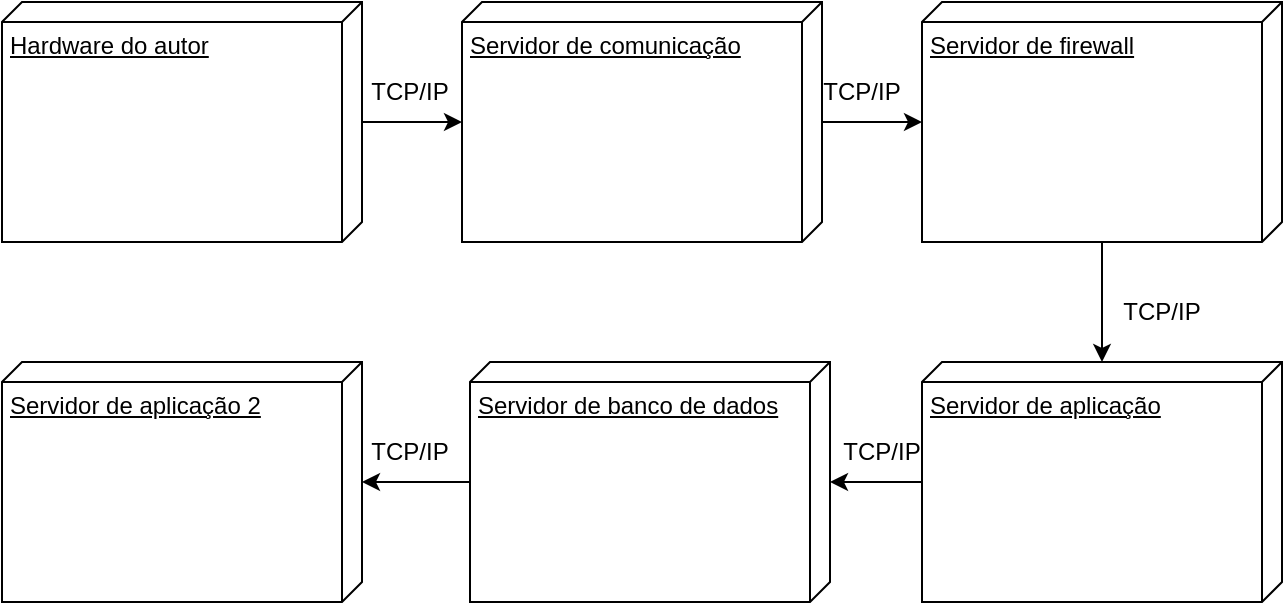 <mxfile version="23.1.6" type="github">
  <diagram name="Página-1" id="Nf-V9pZXrHt6NvwvRVjA">
    <mxGraphModel dx="794" dy="510" grid="1" gridSize="10" guides="1" tooltips="1" connect="1" arrows="1" fold="1" page="1" pageScale="1" pageWidth="827" pageHeight="1169" math="0" shadow="0">
      <root>
        <mxCell id="0" />
        <mxCell id="1" parent="0" />
        <mxCell id="J2OI6by3QBIPTFdaqDB2-5" value="" style="edgeStyle=orthogonalEdgeStyle;rounded=0;orthogonalLoop=1;jettySize=auto;html=1;" edge="1" parent="1" source="J2OI6by3QBIPTFdaqDB2-1" target="J2OI6by3QBIPTFdaqDB2-2">
          <mxGeometry relative="1" as="geometry" />
        </mxCell>
        <mxCell id="J2OI6by3QBIPTFdaqDB2-1" value="Hardware do autor" style="verticalAlign=top;align=left;spacingTop=8;spacingLeft=2;spacingRight=12;shape=cube;size=10;direction=south;fontStyle=4;html=1;whiteSpace=wrap;" vertex="1" parent="1">
          <mxGeometry x="90" y="60" width="180" height="120" as="geometry" />
        </mxCell>
        <mxCell id="J2OI6by3QBIPTFdaqDB2-7" value="" style="edgeStyle=orthogonalEdgeStyle;rounded=0;orthogonalLoop=1;jettySize=auto;html=1;" edge="1" parent="1" source="J2OI6by3QBIPTFdaqDB2-2" target="J2OI6by3QBIPTFdaqDB2-6">
          <mxGeometry relative="1" as="geometry" />
        </mxCell>
        <mxCell id="J2OI6by3QBIPTFdaqDB2-2" value="Servidor de comunicação" style="verticalAlign=top;align=left;spacingTop=8;spacingLeft=2;spacingRight=12;shape=cube;size=10;direction=south;fontStyle=4;html=1;whiteSpace=wrap;" vertex="1" parent="1">
          <mxGeometry x="320" y="60" width="180" height="120" as="geometry" />
        </mxCell>
        <mxCell id="J2OI6by3QBIPTFdaqDB2-9" value="" style="edgeStyle=orthogonalEdgeStyle;rounded=0;orthogonalLoop=1;jettySize=auto;html=1;" edge="1" parent="1" source="J2OI6by3QBIPTFdaqDB2-6" target="J2OI6by3QBIPTFdaqDB2-8">
          <mxGeometry relative="1" as="geometry" />
        </mxCell>
        <mxCell id="J2OI6by3QBIPTFdaqDB2-6" value="Servidor de firewall" style="verticalAlign=top;align=left;spacingTop=8;spacingLeft=2;spacingRight=12;shape=cube;size=10;direction=south;fontStyle=4;html=1;whiteSpace=wrap;" vertex="1" parent="1">
          <mxGeometry x="550" y="60" width="180" height="120" as="geometry" />
        </mxCell>
        <mxCell id="J2OI6by3QBIPTFdaqDB2-12" value="" style="edgeStyle=orthogonalEdgeStyle;rounded=0;orthogonalLoop=1;jettySize=auto;html=1;" edge="1" parent="1" source="J2OI6by3QBIPTFdaqDB2-8" target="J2OI6by3QBIPTFdaqDB2-10">
          <mxGeometry relative="1" as="geometry" />
        </mxCell>
        <mxCell id="J2OI6by3QBIPTFdaqDB2-8" value="Servidor de aplicação" style="verticalAlign=top;align=left;spacingTop=8;spacingLeft=2;spacingRight=12;shape=cube;size=10;direction=south;fontStyle=4;html=1;whiteSpace=wrap;" vertex="1" parent="1">
          <mxGeometry x="550" y="240" width="180" height="120" as="geometry" />
        </mxCell>
        <mxCell id="J2OI6by3QBIPTFdaqDB2-14" value="" style="edgeStyle=orthogonalEdgeStyle;rounded=0;orthogonalLoop=1;jettySize=auto;html=1;" edge="1" parent="1" source="J2OI6by3QBIPTFdaqDB2-10" target="J2OI6by3QBIPTFdaqDB2-13">
          <mxGeometry relative="1" as="geometry" />
        </mxCell>
        <mxCell id="J2OI6by3QBIPTFdaqDB2-10" value="Servidor de banco de dados" style="verticalAlign=top;align=left;spacingTop=8;spacingLeft=2;spacingRight=12;shape=cube;size=10;direction=south;fontStyle=4;html=1;whiteSpace=wrap;" vertex="1" parent="1">
          <mxGeometry x="324" y="240" width="180" height="120" as="geometry" />
        </mxCell>
        <mxCell id="J2OI6by3QBIPTFdaqDB2-13" value="Servidor de aplicação 2" style="verticalAlign=top;align=left;spacingTop=8;spacingLeft=2;spacingRight=12;shape=cube;size=10;direction=south;fontStyle=4;html=1;whiteSpace=wrap;" vertex="1" parent="1">
          <mxGeometry x="90" y="240" width="180" height="120" as="geometry" />
        </mxCell>
        <mxCell id="J2OI6by3QBIPTFdaqDB2-15" value="TCP/IP" style="text;html=1;align=center;verticalAlign=middle;whiteSpace=wrap;rounded=0;" vertex="1" parent="1">
          <mxGeometry x="264" y="90" width="60" height="30" as="geometry" />
        </mxCell>
        <mxCell id="J2OI6by3QBIPTFdaqDB2-16" value="TCP/IP" style="text;html=1;align=center;verticalAlign=middle;whiteSpace=wrap;rounded=0;" vertex="1" parent="1">
          <mxGeometry x="490" y="90" width="60" height="30" as="geometry" />
        </mxCell>
        <mxCell id="J2OI6by3QBIPTFdaqDB2-17" value="TCP/IP" style="text;html=1;align=center;verticalAlign=middle;whiteSpace=wrap;rounded=0;fontFamily=Helvetica;fontSize=12;fontColor=default;" vertex="1" parent="1">
          <mxGeometry x="500" y="270" width="60" height="30" as="geometry" />
        </mxCell>
        <mxCell id="J2OI6by3QBIPTFdaqDB2-18" value="TCP/IP" style="text;html=1;align=center;verticalAlign=middle;whiteSpace=wrap;rounded=0;fontFamily=Helvetica;fontSize=12;fontColor=default;" vertex="1" parent="1">
          <mxGeometry x="264" y="270" width="60" height="30" as="geometry" />
        </mxCell>
        <mxCell id="J2OI6by3QBIPTFdaqDB2-19" value="TCP/IP" style="text;html=1;align=center;verticalAlign=middle;whiteSpace=wrap;rounded=0;fontFamily=Helvetica;fontSize=12;fontColor=default;" vertex="1" parent="1">
          <mxGeometry x="640" y="200" width="60" height="30" as="geometry" />
        </mxCell>
      </root>
    </mxGraphModel>
  </diagram>
</mxfile>
